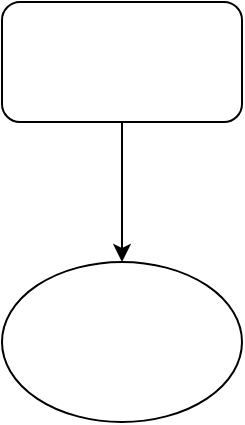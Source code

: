 <mxfile version="13.10.0" type="github">
  <diagram id="k1RtIJ9YfHXKzVSvdVjh" name="Page-1">
    <mxGraphModel dx="946" dy="610" grid="1" gridSize="10" guides="1" tooltips="1" connect="1" arrows="1" fold="1" page="1" pageScale="1" pageWidth="827" pageHeight="1169" math="0" shadow="0">
      <root>
        <mxCell id="0" />
        <mxCell id="1" parent="0" />
        <mxCell id="7IFWPLkmBpnzfcjZpfI--3" value="" style="edgeStyle=orthogonalEdgeStyle;rounded=0;orthogonalLoop=1;jettySize=auto;html=1;" edge="1" parent="1" source="7IFWPLkmBpnzfcjZpfI--1" target="7IFWPLkmBpnzfcjZpfI--2">
          <mxGeometry relative="1" as="geometry" />
        </mxCell>
        <mxCell id="7IFWPLkmBpnzfcjZpfI--1" value="" style="rounded=1;whiteSpace=wrap;html=1;" vertex="1" parent="1">
          <mxGeometry x="260" y="180" width="120" height="60" as="geometry" />
        </mxCell>
        <mxCell id="7IFWPLkmBpnzfcjZpfI--2" value="" style="ellipse;whiteSpace=wrap;html=1;rounded=1;" vertex="1" parent="1">
          <mxGeometry x="260" y="310" width="120" height="80" as="geometry" />
        </mxCell>
      </root>
    </mxGraphModel>
  </diagram>
</mxfile>
